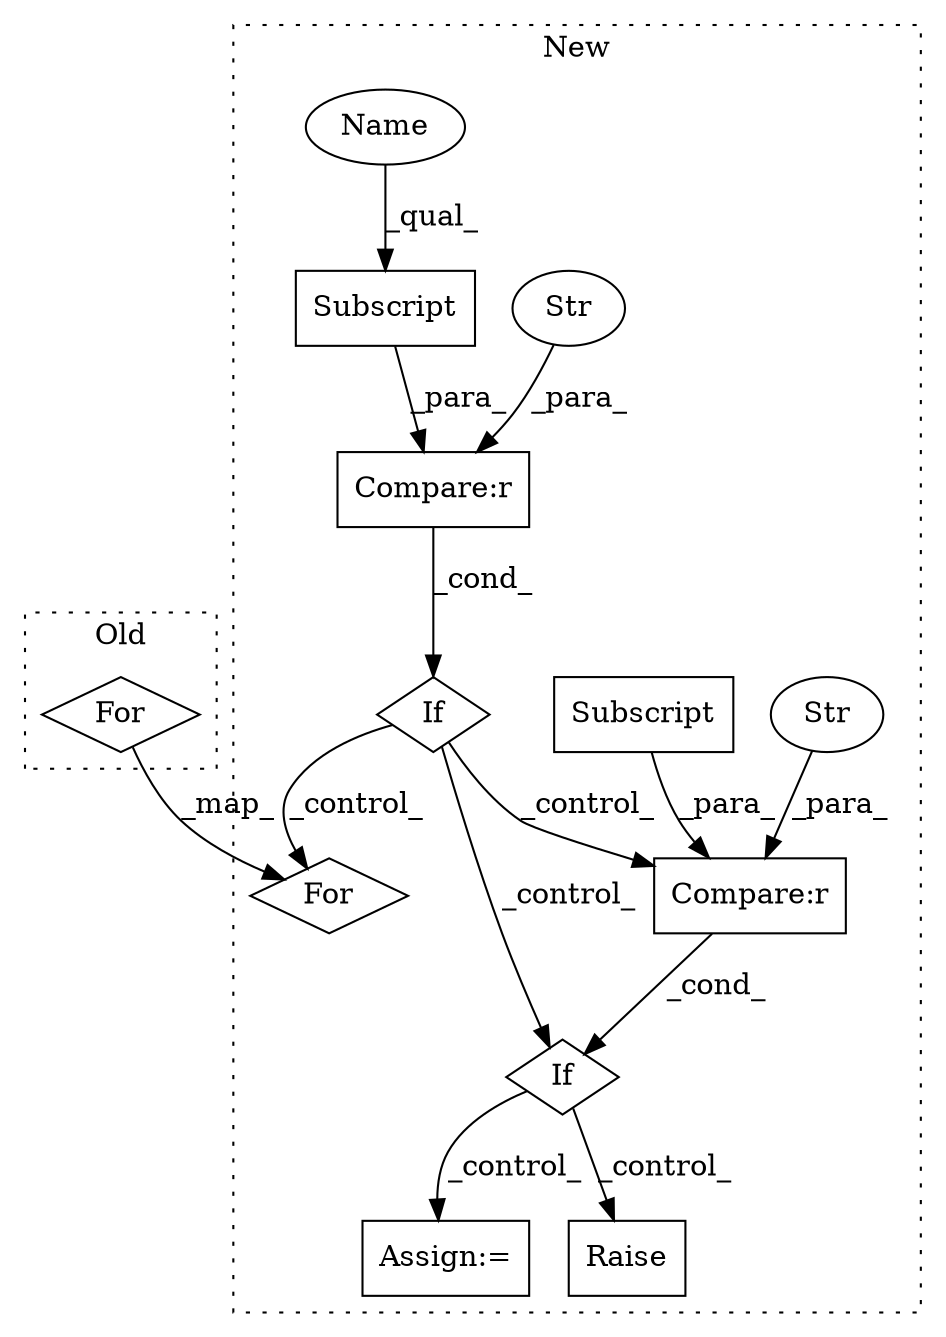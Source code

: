 digraph G {
subgraph cluster0 {
1 [label="For" a="107" s="1912,1949" l="4,14" shape="diamond"];
label = "Old";
style="dotted";
}
subgraph cluster1 {
2 [label="For" a="107" s="2075,2112" l="4,18" shape="diamond"];
3 [label="If" a="96" s="1253,1307" l="3,14" shape="diamond"];
4 [label="Compare:r" a="40" s="1256" l="51" shape="box"];
5 [label="Assign:=" a="68" s="3285" l="3" shape="box"];
6 [label="Str" a="66" s="1256" l="10" shape="ellipse"];
7 [label="If" a="96" s="2407,2460" l="0,14" shape="diamond"];
8 [label="Compare:r" a="40" s="2407" l="53" shape="box"];
9 [label="Str" a="66" s="2407" l="12" shape="ellipse"];
10 [label="Raise" a="91" s="3550" l="6" shape="box"];
11 [label="Subscript" a="63" s="1270,0" l="37,0" shape="box"];
12 [label="Subscript" a="63" s="2423,0" l="37,0" shape="box"];
13 [label="Name" a="87" s="1270" l="18" shape="ellipse"];
label = "New";
style="dotted";
}
1 -> 2 [label="_map_"];
3 -> 7 [label="_control_"];
3 -> 2 [label="_control_"];
3 -> 8 [label="_control_"];
4 -> 3 [label="_cond_"];
6 -> 4 [label="_para_"];
7 -> 5 [label="_control_"];
7 -> 10 [label="_control_"];
8 -> 7 [label="_cond_"];
9 -> 8 [label="_para_"];
11 -> 4 [label="_para_"];
12 -> 8 [label="_para_"];
13 -> 11 [label="_qual_"];
}